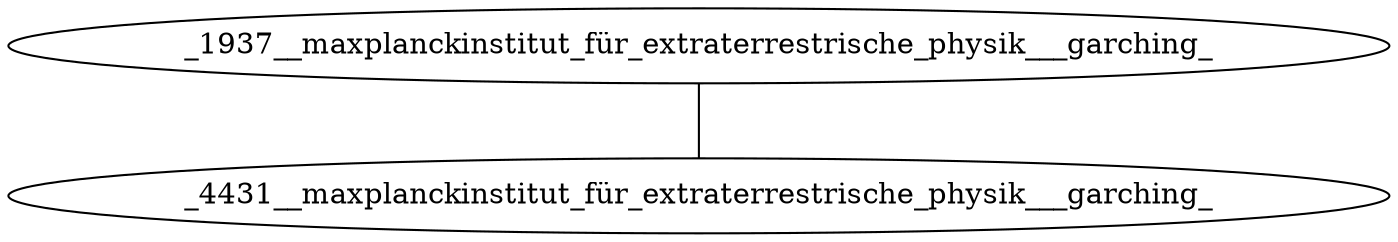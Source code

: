 graph {
_1937__maxplanckinstitut_für_extraterrestrische_physik___garching_ -- _4431__maxplanckinstitut_für_extraterrestrische_physik___garching_
}